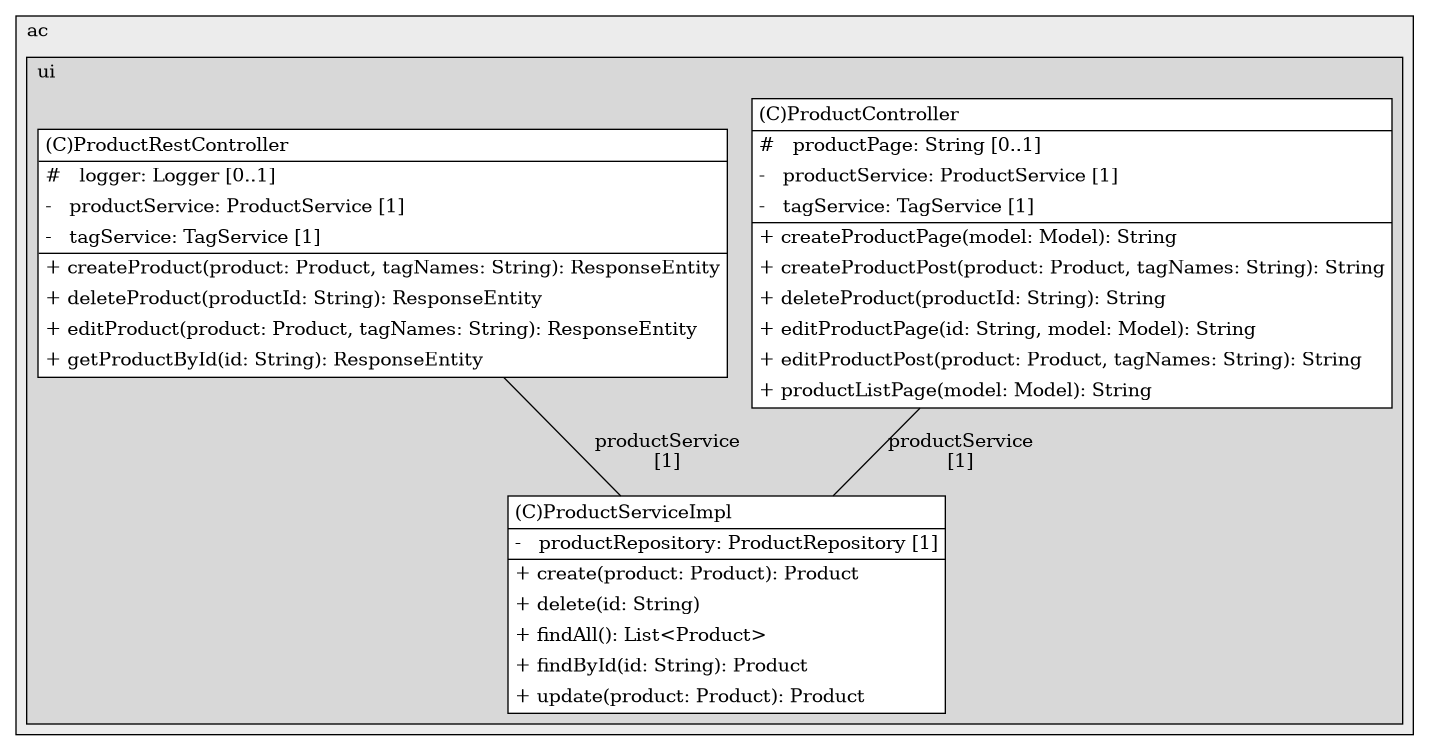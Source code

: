@startuml

/' diagram meta data start
config=StructureConfiguration;
{
  "projectClassification": {
    "searchMode": "OpenProject", // OpenProject, AllProjects
    "includedProjects": "",
    "pathEndKeywords": "*.impl",
    "isClientPath": "",
    "isClientName": "",
    "isTestPath": "",
    "isTestName": "",
    "isMappingPath": "",
    "isMappingName": "",
    "isDataAccessPath": "",
    "isDataAccessName": "",
    "isDataStructurePath": "",
    "isDataStructureName": "",
    "isInterfaceStructuresPath": "",
    "isInterfaceStructuresName": "",
    "isEntryPointPath": "",
    "isEntryPointName": "",
    "treatFinalFieldsAsMandatory": false
  },
  "graphRestriction": {
    "classPackageExcludeFilter": "",
    "classPackageIncludeFilter": "",
    "classNameExcludeFilter": "",
    "classNameIncludeFilter": "",
    "methodNameExcludeFilter": "",
    "methodNameIncludeFilter": "",
    "removeByInheritance": "", // inheritance/annotation based filtering is done in a second step
    "removeByAnnotation": "",
    "removeByClassPackage": "", // cleanup the graph after inheritance/annotation based filtering is done
    "removeByClassName": "",
    "cutMappings": false,
    "cutEnum": true,
    "cutTests": true,
    "cutClient": true,
    "cutDataAccess": true,
    "cutInterfaceStructures": true,
    "cutDataStructures": true,
    "cutGetterAndSetter": true,
    "cutConstructors": true
  },
  "graphTraversal": {
    "forwardDepth": 3,
    "backwardDepth": 3,
    "classPackageExcludeFilter": "",
    "classPackageIncludeFilter": "",
    "classNameExcludeFilter": "",
    "classNameIncludeFilter": "",
    "methodNameExcludeFilter": "",
    "methodNameIncludeFilter": "",
    "hideMappings": false,
    "hideDataStructures": false,
    "hidePrivateMethods": true,
    "hideInterfaceCalls": true, // indirection: implementation -> interface (is hidden) -> implementation
    "onlyShowApplicationEntryPoints": false, // root node is included
    "useMethodCallsForStructureDiagram": "ForwardOnly" // ForwardOnly, BothDirections, No
  },
  "details": {
    "aggregation": "GroupByClass", // ByClass, GroupByClass, None
    "showClassGenericTypes": true,
    "showMethods": true,
    "showMethodParameterNames": true,
    "showMethodParameterTypes": true,
    "showMethodReturnType": true,
    "showPackageLevels": 2,
    "showDetailedClassStructure": true
  },
  "rootClass": "id.ac.ui.cs.advprog.productservice.service.ProductServiceImpl",
  "extensionCallbackMethod": "" // qualified.class.name#methodName - signature: public static String method(String)
}
diagram meta data end '/



digraph g {
    rankdir="TB"
    splines=polyline
    

'nodes 
subgraph cluster_3106 { 
   	label=ac
	labeljust=l
	fillcolor="#ececec"
	style=filled
   
   subgraph cluster_92578784 { 
   	label=ui
	labeljust=l
	fillcolor="#d8d8d8"
	style=filled
   
   ProductController767523206[
	label=<<TABLE BORDER="1" CELLBORDER="0" CELLPADDING="4" CELLSPACING="0">
<TR><TD ALIGN="LEFT" >(C)ProductController</TD></TR>
<HR/>
<TR><TD ALIGN="LEFT" >#   productPage: String [0..1]</TD></TR>
<TR><TD ALIGN="LEFT" >-   productService: ProductService [1]</TD></TR>
<TR><TD ALIGN="LEFT" >-   tagService: TagService [1]</TD></TR>
<HR/>
<TR><TD ALIGN="LEFT" >+ createProductPage(model: Model): String</TD></TR>
<TR><TD ALIGN="LEFT" >+ createProductPost(product: Product, tagNames: String): String</TD></TR>
<TR><TD ALIGN="LEFT" >+ deleteProduct(productId: String): String</TD></TR>
<TR><TD ALIGN="LEFT" >+ editProductPage(id: String, model: Model): String</TD></TR>
<TR><TD ALIGN="LEFT" >+ editProductPost(product: Product, tagNames: String): String</TD></TR>
<TR><TD ALIGN="LEFT" >+ productListPage(model: Model): String</TD></TR>
</TABLE>>
	style=filled
	margin=0
	shape=plaintext
	fillcolor="#FFFFFF"
];

ProductRestController767523206[
	label=<<TABLE BORDER="1" CELLBORDER="0" CELLPADDING="4" CELLSPACING="0">
<TR><TD ALIGN="LEFT" >(C)ProductRestController</TD></TR>
<HR/>
<TR><TD ALIGN="LEFT" >#   logger: Logger [0..1]</TD></TR>
<TR><TD ALIGN="LEFT" >-   productService: ProductService [1]</TD></TR>
<TR><TD ALIGN="LEFT" >-   tagService: TagService [1]</TD></TR>
<HR/>
<TR><TD ALIGN="LEFT" >+ createProduct(product: Product, tagNames: String): ResponseEntity</TD></TR>
<TR><TD ALIGN="LEFT" >+ deleteProduct(productId: String): ResponseEntity</TD></TR>
<TR><TD ALIGN="LEFT" >+ editProduct(product: Product, tagNames: String): ResponseEntity</TD></TR>
<TR><TD ALIGN="LEFT" >+ getProductById(id: String): ResponseEntity</TD></TR>
</TABLE>>
	style=filled
	margin=0
	shape=plaintext
	fillcolor="#FFFFFF"
];

ProductServiceImpl253397259[
	label=<<TABLE BORDER="1" CELLBORDER="0" CELLPADDING="4" CELLSPACING="0">
<TR><TD ALIGN="LEFT" >(C)ProductServiceImpl</TD></TR>
<HR/>
<TR><TD ALIGN="LEFT" >-   productRepository: ProductRepository [1]</TD></TR>
<HR/>
<TR><TD ALIGN="LEFT" >+ create(product: Product): Product</TD></TR>
<TR><TD ALIGN="LEFT" >+ delete(id: String)</TD></TR>
<TR><TD ALIGN="LEFT" >+ findAll(): List&lt;Product&gt;</TD></TR>
<TR><TD ALIGN="LEFT" >+ findById(id: String): Product</TD></TR>
<TR><TD ALIGN="LEFT" >+ update(product: Product): Product</TD></TR>
</TABLE>>
	style=filled
	margin=0
	shape=plaintext
	fillcolor="#FFFFFF"
];
} 
} 

'edges    
ProductController767523206 -> ProductServiceImpl253397259[label="productService
[1]", arrowhead=none];
ProductRestController767523206 -> ProductServiceImpl253397259[label="productService
[1]", arrowhead=none];
    
}
@enduml